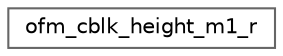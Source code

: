 digraph "Graphical Class Hierarchy"
{
 // LATEX_PDF_SIZE
  bgcolor="transparent";
  edge [fontname=Helvetica,fontsize=10,labelfontname=Helvetica,labelfontsize=10];
  node [fontname=Helvetica,fontsize=10,shape=box,height=0.2,width=0.4];
  rankdir="LR";
  Node0 [id="Node000000",label="ofm_cblk_height_m1_r",height=0.2,width=0.4,color="grey40", fillcolor="white", style="filled",URL="$structofm__cblk__height__m1__r.html",tooltip=" "];
}
